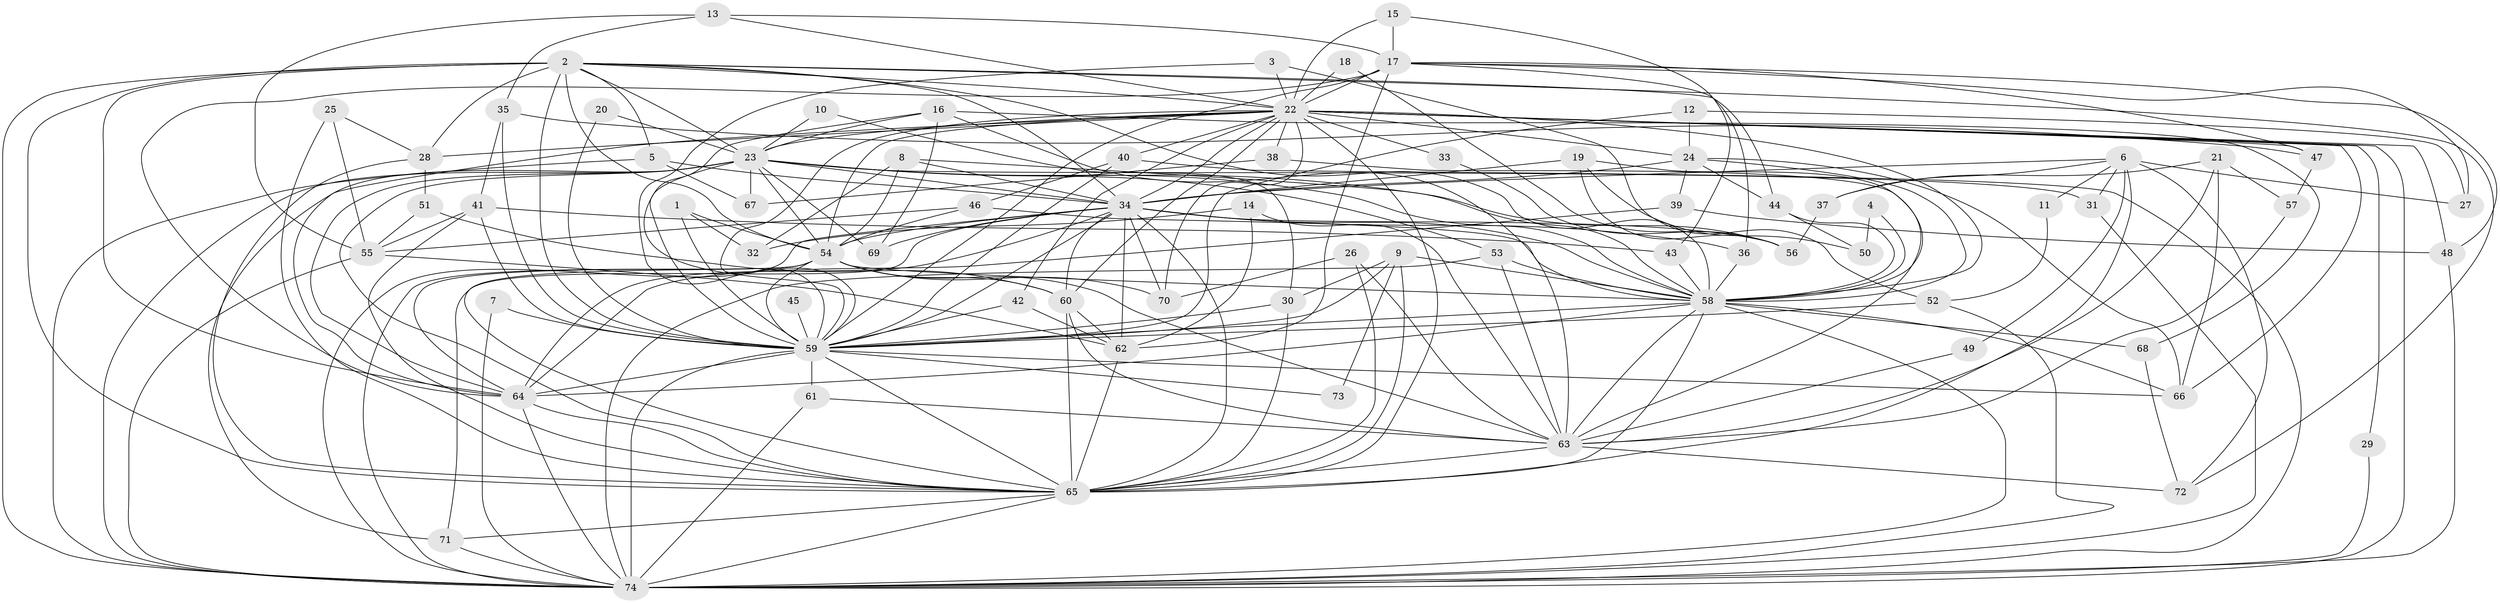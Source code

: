 // original degree distribution, {23: 0.013513513513513514, 16: 0.006756756756756757, 14: 0.006756756756756757, 32: 0.013513513513513514, 27: 0.006756756756756757, 19: 0.006756756756756757, 21: 0.006756756756756757, 28: 0.006756756756756757, 3: 0.22972972972972974, 4: 0.10810810810810811, 9: 0.006756756756756757, 5: 0.02702702702702703, 15: 0.006756756756756757, 6: 0.006756756756756757, 8: 0.006756756756756757, 2: 0.5135135135135135, 7: 0.02027027027027027, 10: 0.006756756756756757}
// Generated by graph-tools (version 1.1) at 2025/01/03/09/25 03:01:21]
// undirected, 74 vertices, 221 edges
graph export_dot {
graph [start="1"]
  node [color=gray90,style=filled];
  1;
  2;
  3;
  4;
  5;
  6;
  7;
  8;
  9;
  10;
  11;
  12;
  13;
  14;
  15;
  16;
  17;
  18;
  19;
  20;
  21;
  22;
  23;
  24;
  25;
  26;
  27;
  28;
  29;
  30;
  31;
  32;
  33;
  34;
  35;
  36;
  37;
  38;
  39;
  40;
  41;
  42;
  43;
  44;
  45;
  46;
  47;
  48;
  49;
  50;
  51;
  52;
  53;
  54;
  55;
  56;
  57;
  58;
  59;
  60;
  61;
  62;
  63;
  64;
  65;
  66;
  67;
  68;
  69;
  70;
  71;
  72;
  73;
  74;
  1 -- 32 [weight=1.0];
  1 -- 54 [weight=1.0];
  1 -- 59 [weight=1.0];
  2 -- 5 [weight=1.0];
  2 -- 22 [weight=1.0];
  2 -- 23 [weight=1.0];
  2 -- 28 [weight=1.0];
  2 -- 34 [weight=1.0];
  2 -- 44 [weight=1.0];
  2 -- 54 [weight=1.0];
  2 -- 58 [weight=2.0];
  2 -- 59 [weight=3.0];
  2 -- 64 [weight=1.0];
  2 -- 65 [weight=1.0];
  2 -- 72 [weight=1.0];
  2 -- 74 [weight=2.0];
  3 -- 22 [weight=1.0];
  3 -- 52 [weight=1.0];
  3 -- 59 [weight=1.0];
  4 -- 50 [weight=1.0];
  4 -- 58 [weight=1.0];
  5 -- 34 [weight=1.0];
  5 -- 67 [weight=1.0];
  5 -- 74 [weight=1.0];
  6 -- 11 [weight=1.0];
  6 -- 27 [weight=1.0];
  6 -- 31 [weight=1.0];
  6 -- 34 [weight=1.0];
  6 -- 37 [weight=1.0];
  6 -- 49 [weight=1.0];
  6 -- 65 [weight=1.0];
  6 -- 72 [weight=1.0];
  7 -- 59 [weight=1.0];
  7 -- 74 [weight=1.0];
  8 -- 32 [weight=1.0];
  8 -- 34 [weight=1.0];
  8 -- 54 [weight=1.0];
  8 -- 58 [weight=1.0];
  9 -- 30 [weight=1.0];
  9 -- 58 [weight=1.0];
  9 -- 59 [weight=1.0];
  9 -- 65 [weight=1.0];
  9 -- 73 [weight=2.0];
  10 -- 23 [weight=1.0];
  10 -- 30 [weight=1.0];
  11 -- 52 [weight=1.0];
  12 -- 24 [weight=1.0];
  12 -- 27 [weight=1.0];
  12 -- 59 [weight=1.0];
  13 -- 17 [weight=1.0];
  13 -- 22 [weight=1.0];
  13 -- 35 [weight=1.0];
  13 -- 55 [weight=1.0];
  14 -- 32 [weight=1.0];
  14 -- 62 [weight=1.0];
  14 -- 63 [weight=1.0];
  15 -- 17 [weight=1.0];
  15 -- 22 [weight=1.0];
  15 -- 43 [weight=1.0];
  16 -- 23 [weight=1.0];
  16 -- 59 [weight=1.0];
  16 -- 63 [weight=1.0];
  16 -- 68 [weight=1.0];
  16 -- 69 [weight=1.0];
  17 -- 22 [weight=1.0];
  17 -- 27 [weight=1.0];
  17 -- 36 [weight=1.0];
  17 -- 47 [weight=1.0];
  17 -- 48 [weight=1.0];
  17 -- 59 [weight=1.0];
  17 -- 62 [weight=1.0];
  17 -- 64 [weight=1.0];
  18 -- 22 [weight=1.0];
  18 -- 56 [weight=1.0];
  19 -- 34 [weight=1.0];
  19 -- 50 [weight=1.0];
  19 -- 56 [weight=1.0];
  19 -- 58 [weight=1.0];
  20 -- 23 [weight=1.0];
  20 -- 59 [weight=1.0];
  21 -- 37 [weight=1.0];
  21 -- 57 [weight=1.0];
  21 -- 63 [weight=1.0];
  21 -- 66 [weight=1.0];
  22 -- 23 [weight=1.0];
  22 -- 24 [weight=1.0];
  22 -- 28 [weight=1.0];
  22 -- 29 [weight=1.0];
  22 -- 33 [weight=1.0];
  22 -- 34 [weight=2.0];
  22 -- 38 [weight=1.0];
  22 -- 40 [weight=1.0];
  22 -- 42 [weight=1.0];
  22 -- 47 [weight=1.0];
  22 -- 48 [weight=1.0];
  22 -- 54 [weight=3.0];
  22 -- 58 [weight=3.0];
  22 -- 59 [weight=1.0];
  22 -- 60 [weight=1.0];
  22 -- 64 [weight=1.0];
  22 -- 65 [weight=1.0];
  22 -- 66 [weight=1.0];
  22 -- 70 [weight=1.0];
  22 -- 74 [weight=2.0];
  23 -- 31 [weight=1.0];
  23 -- 34 [weight=1.0];
  23 -- 53 [weight=1.0];
  23 -- 54 [weight=2.0];
  23 -- 56 [weight=1.0];
  23 -- 58 [weight=1.0];
  23 -- 59 [weight=1.0];
  23 -- 64 [weight=3.0];
  23 -- 65 [weight=1.0];
  23 -- 67 [weight=1.0];
  23 -- 69 [weight=1.0];
  23 -- 71 [weight=1.0];
  23 -- 74 [weight=1.0];
  24 -- 34 [weight=1.0];
  24 -- 39 [weight=1.0];
  24 -- 44 [weight=1.0];
  24 -- 58 [weight=1.0];
  24 -- 66 [weight=1.0];
  25 -- 28 [weight=1.0];
  25 -- 55 [weight=1.0];
  25 -- 65 [weight=1.0];
  26 -- 63 [weight=1.0];
  26 -- 65 [weight=1.0];
  26 -- 70 [weight=1.0];
  28 -- 51 [weight=1.0];
  28 -- 65 [weight=1.0];
  29 -- 74 [weight=1.0];
  30 -- 59 [weight=1.0];
  30 -- 65 [weight=1.0];
  31 -- 74 [weight=1.0];
  33 -- 56 [weight=1.0];
  34 -- 36 [weight=1.0];
  34 -- 54 [weight=1.0];
  34 -- 56 [weight=3.0];
  34 -- 58 [weight=1.0];
  34 -- 59 [weight=1.0];
  34 -- 60 [weight=1.0];
  34 -- 62 [weight=1.0];
  34 -- 64 [weight=1.0];
  34 -- 65 [weight=3.0];
  34 -- 69 [weight=1.0];
  34 -- 70 [weight=1.0];
  34 -- 71 [weight=1.0];
  34 -- 74 [weight=1.0];
  35 -- 41 [weight=1.0];
  35 -- 47 [weight=1.0];
  35 -- 59 [weight=1.0];
  36 -- 58 [weight=1.0];
  37 -- 56 [weight=1.0];
  38 -- 63 [weight=1.0];
  38 -- 67 [weight=1.0];
  39 -- 48 [weight=1.0];
  39 -- 64 [weight=1.0];
  40 -- 46 [weight=1.0];
  40 -- 59 [weight=1.0];
  40 -- 74 [weight=1.0];
  41 -- 43 [weight=1.0];
  41 -- 55 [weight=1.0];
  41 -- 59 [weight=1.0];
  41 -- 65 [weight=1.0];
  42 -- 59 [weight=1.0];
  42 -- 62 [weight=1.0];
  43 -- 58 [weight=1.0];
  44 -- 50 [weight=1.0];
  44 -- 58 [weight=1.0];
  45 -- 59 [weight=1.0];
  46 -- 54 [weight=1.0];
  46 -- 55 [weight=1.0];
  46 -- 58 [weight=1.0];
  47 -- 57 [weight=1.0];
  48 -- 74 [weight=1.0];
  49 -- 63 [weight=1.0];
  51 -- 55 [weight=1.0];
  51 -- 60 [weight=1.0];
  52 -- 59 [weight=1.0];
  52 -- 74 [weight=1.0];
  53 -- 58 [weight=1.0];
  53 -- 63 [weight=1.0];
  53 -- 74 [weight=1.0];
  54 -- 58 [weight=2.0];
  54 -- 59 [weight=1.0];
  54 -- 60 [weight=1.0];
  54 -- 63 [weight=1.0];
  54 -- 64 [weight=1.0];
  54 -- 65 [weight=1.0];
  54 -- 70 [weight=1.0];
  54 -- 74 [weight=1.0];
  55 -- 62 [weight=1.0];
  55 -- 74 [weight=1.0];
  57 -- 63 [weight=1.0];
  58 -- 59 [weight=1.0];
  58 -- 63 [weight=1.0];
  58 -- 64 [weight=1.0];
  58 -- 65 [weight=2.0];
  58 -- 66 [weight=1.0];
  58 -- 68 [weight=1.0];
  58 -- 74 [weight=1.0];
  59 -- 61 [weight=1.0];
  59 -- 64 [weight=2.0];
  59 -- 65 [weight=1.0];
  59 -- 66 [weight=1.0];
  59 -- 73 [weight=1.0];
  59 -- 74 [weight=2.0];
  60 -- 62 [weight=1.0];
  60 -- 63 [weight=1.0];
  60 -- 65 [weight=1.0];
  61 -- 63 [weight=1.0];
  61 -- 74 [weight=1.0];
  62 -- 65 [weight=1.0];
  63 -- 65 [weight=1.0];
  63 -- 72 [weight=1.0];
  64 -- 65 [weight=1.0];
  64 -- 74 [weight=1.0];
  65 -- 71 [weight=1.0];
  65 -- 74 [weight=1.0];
  68 -- 72 [weight=1.0];
  71 -- 74 [weight=1.0];
}
